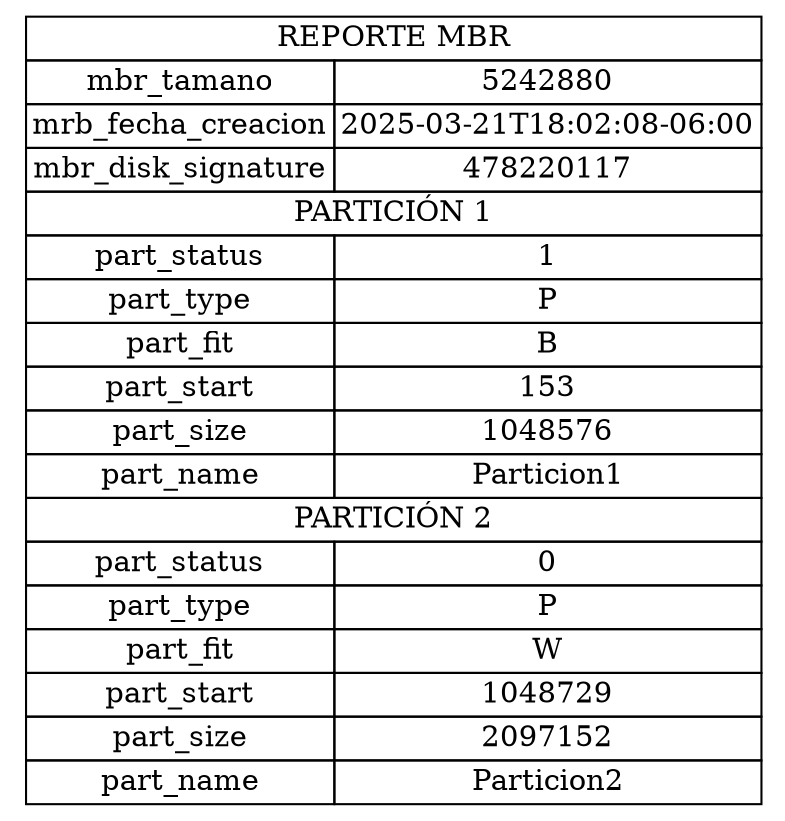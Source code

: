 digraph G {
  node [shape=plaintext]
  tbl [label=<<TABLE BORDER="0" CELLBORDER="1" CELLSPACING="0">
    <TR><TD COLSPAN="2">REPORTE MBR</TD></TR>
    <TR><TD>mbr_tamano</TD><TD>5242880</TD></TR>
    <TR><TD>mrb_fecha_creacion</TD><TD>2025-03-21T18:02:08-06:00</TD></TR>
    <TR><TD>mbr_disk_signature</TD><TD>478220117</TD></TR>
    <TR><TD COLSPAN="2">PARTICIÓN 1</TD></TR>
    <TR><TD>part_status</TD><TD>1</TD></TR>
    <TR><TD>part_type</TD><TD>P</TD></TR>
    <TR><TD>part_fit</TD><TD>B</TD></TR>
    <TR><TD>part_start</TD><TD>153</TD></TR>
    <TR><TD>part_size</TD><TD>1048576</TD></TR>
    <TR><TD>part_name</TD><TD>Particion1</TD></TR>
    <TR><TD COLSPAN="2">PARTICIÓN 2</TD></TR>
    <TR><TD>part_status</TD><TD>0</TD></TR>
    <TR><TD>part_type</TD><TD>P</TD></TR>
    <TR><TD>part_fit</TD><TD>W</TD></TR>
    <TR><TD>part_start</TD><TD>1048729</TD></TR>
    <TR><TD>part_size</TD><TD>2097152</TD></TR>
    <TR><TD>part_name</TD><TD>Particion2</TD></TR>
  </TABLE>>];
}
